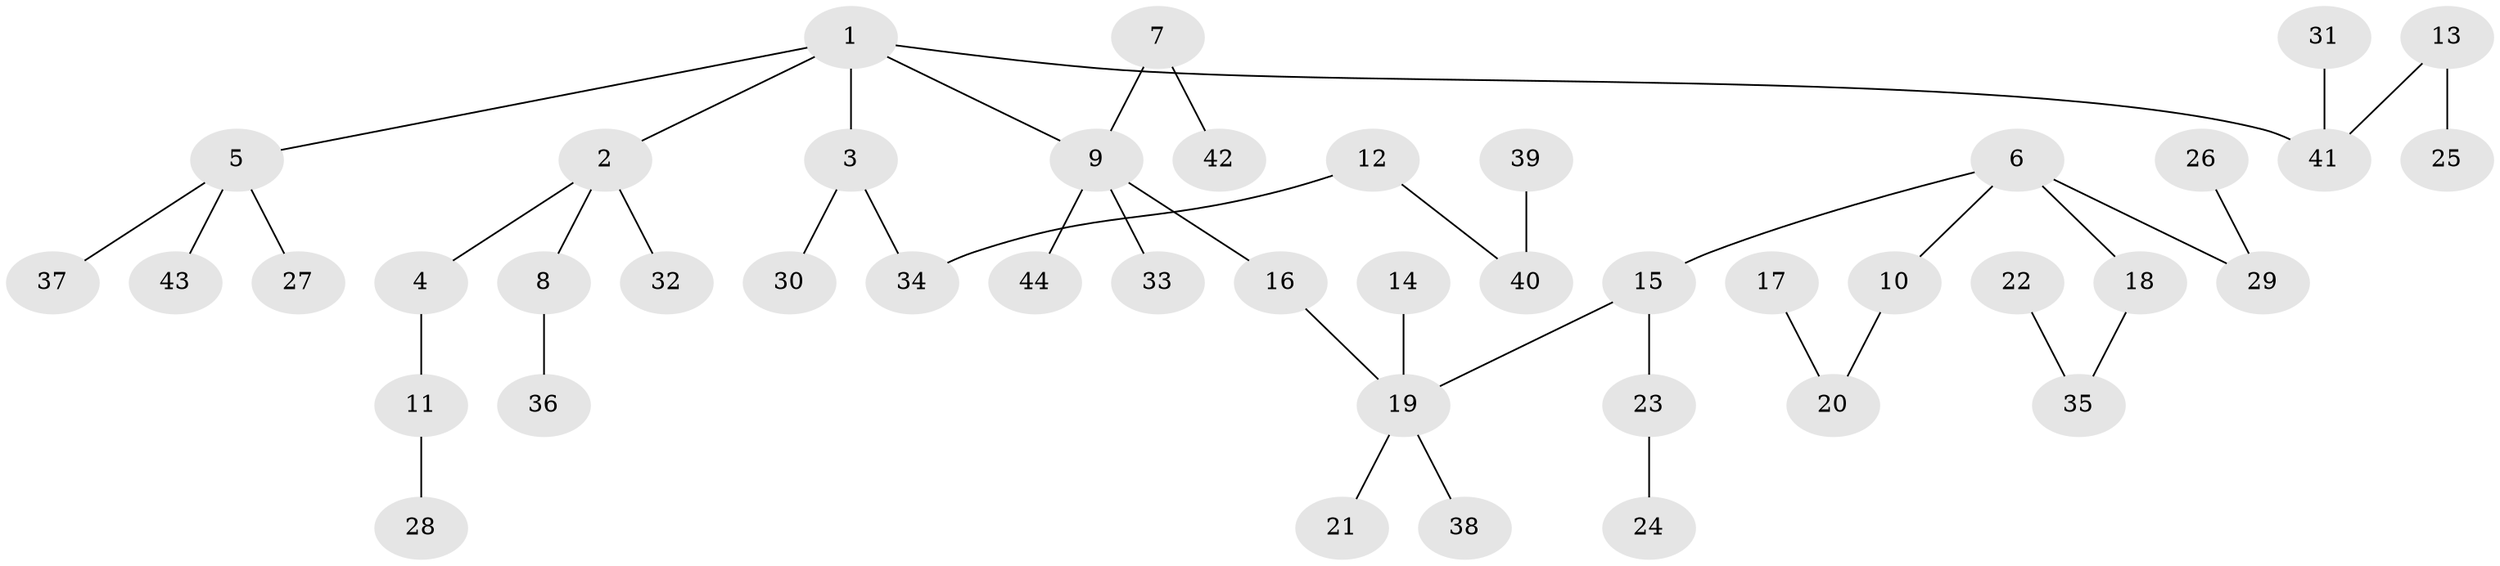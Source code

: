 // original degree distribution, {5: 0.0136986301369863, 4: 0.0684931506849315, 6: 0.0273972602739726, 3: 0.136986301369863, 2: 0.3013698630136986, 1: 0.4520547945205479}
// Generated by graph-tools (version 1.1) at 2025/37/03/04/25 23:37:28]
// undirected, 44 vertices, 43 edges
graph export_dot {
  node [color=gray90,style=filled];
  1;
  2;
  3;
  4;
  5;
  6;
  7;
  8;
  9;
  10;
  11;
  12;
  13;
  14;
  15;
  16;
  17;
  18;
  19;
  20;
  21;
  22;
  23;
  24;
  25;
  26;
  27;
  28;
  29;
  30;
  31;
  32;
  33;
  34;
  35;
  36;
  37;
  38;
  39;
  40;
  41;
  42;
  43;
  44;
  1 -- 2 [weight=1.0];
  1 -- 3 [weight=1.0];
  1 -- 5 [weight=1.0];
  1 -- 9 [weight=1.0];
  1 -- 41 [weight=1.0];
  2 -- 4 [weight=1.0];
  2 -- 8 [weight=1.0];
  2 -- 32 [weight=1.0];
  3 -- 30 [weight=1.0];
  3 -- 34 [weight=1.0];
  4 -- 11 [weight=1.0];
  5 -- 27 [weight=1.0];
  5 -- 37 [weight=1.0];
  5 -- 43 [weight=1.0];
  6 -- 10 [weight=1.0];
  6 -- 15 [weight=1.0];
  6 -- 18 [weight=1.0];
  6 -- 29 [weight=1.0];
  7 -- 9 [weight=1.0];
  7 -- 42 [weight=1.0];
  8 -- 36 [weight=1.0];
  9 -- 16 [weight=1.0];
  9 -- 33 [weight=1.0];
  9 -- 44 [weight=1.0];
  10 -- 20 [weight=1.0];
  11 -- 28 [weight=1.0];
  12 -- 34 [weight=1.0];
  12 -- 40 [weight=1.0];
  13 -- 25 [weight=1.0];
  13 -- 41 [weight=1.0];
  14 -- 19 [weight=1.0];
  15 -- 19 [weight=1.0];
  15 -- 23 [weight=1.0];
  16 -- 19 [weight=1.0];
  17 -- 20 [weight=1.0];
  18 -- 35 [weight=1.0];
  19 -- 21 [weight=1.0];
  19 -- 38 [weight=1.0];
  22 -- 35 [weight=1.0];
  23 -- 24 [weight=1.0];
  26 -- 29 [weight=1.0];
  31 -- 41 [weight=1.0];
  39 -- 40 [weight=1.0];
}
